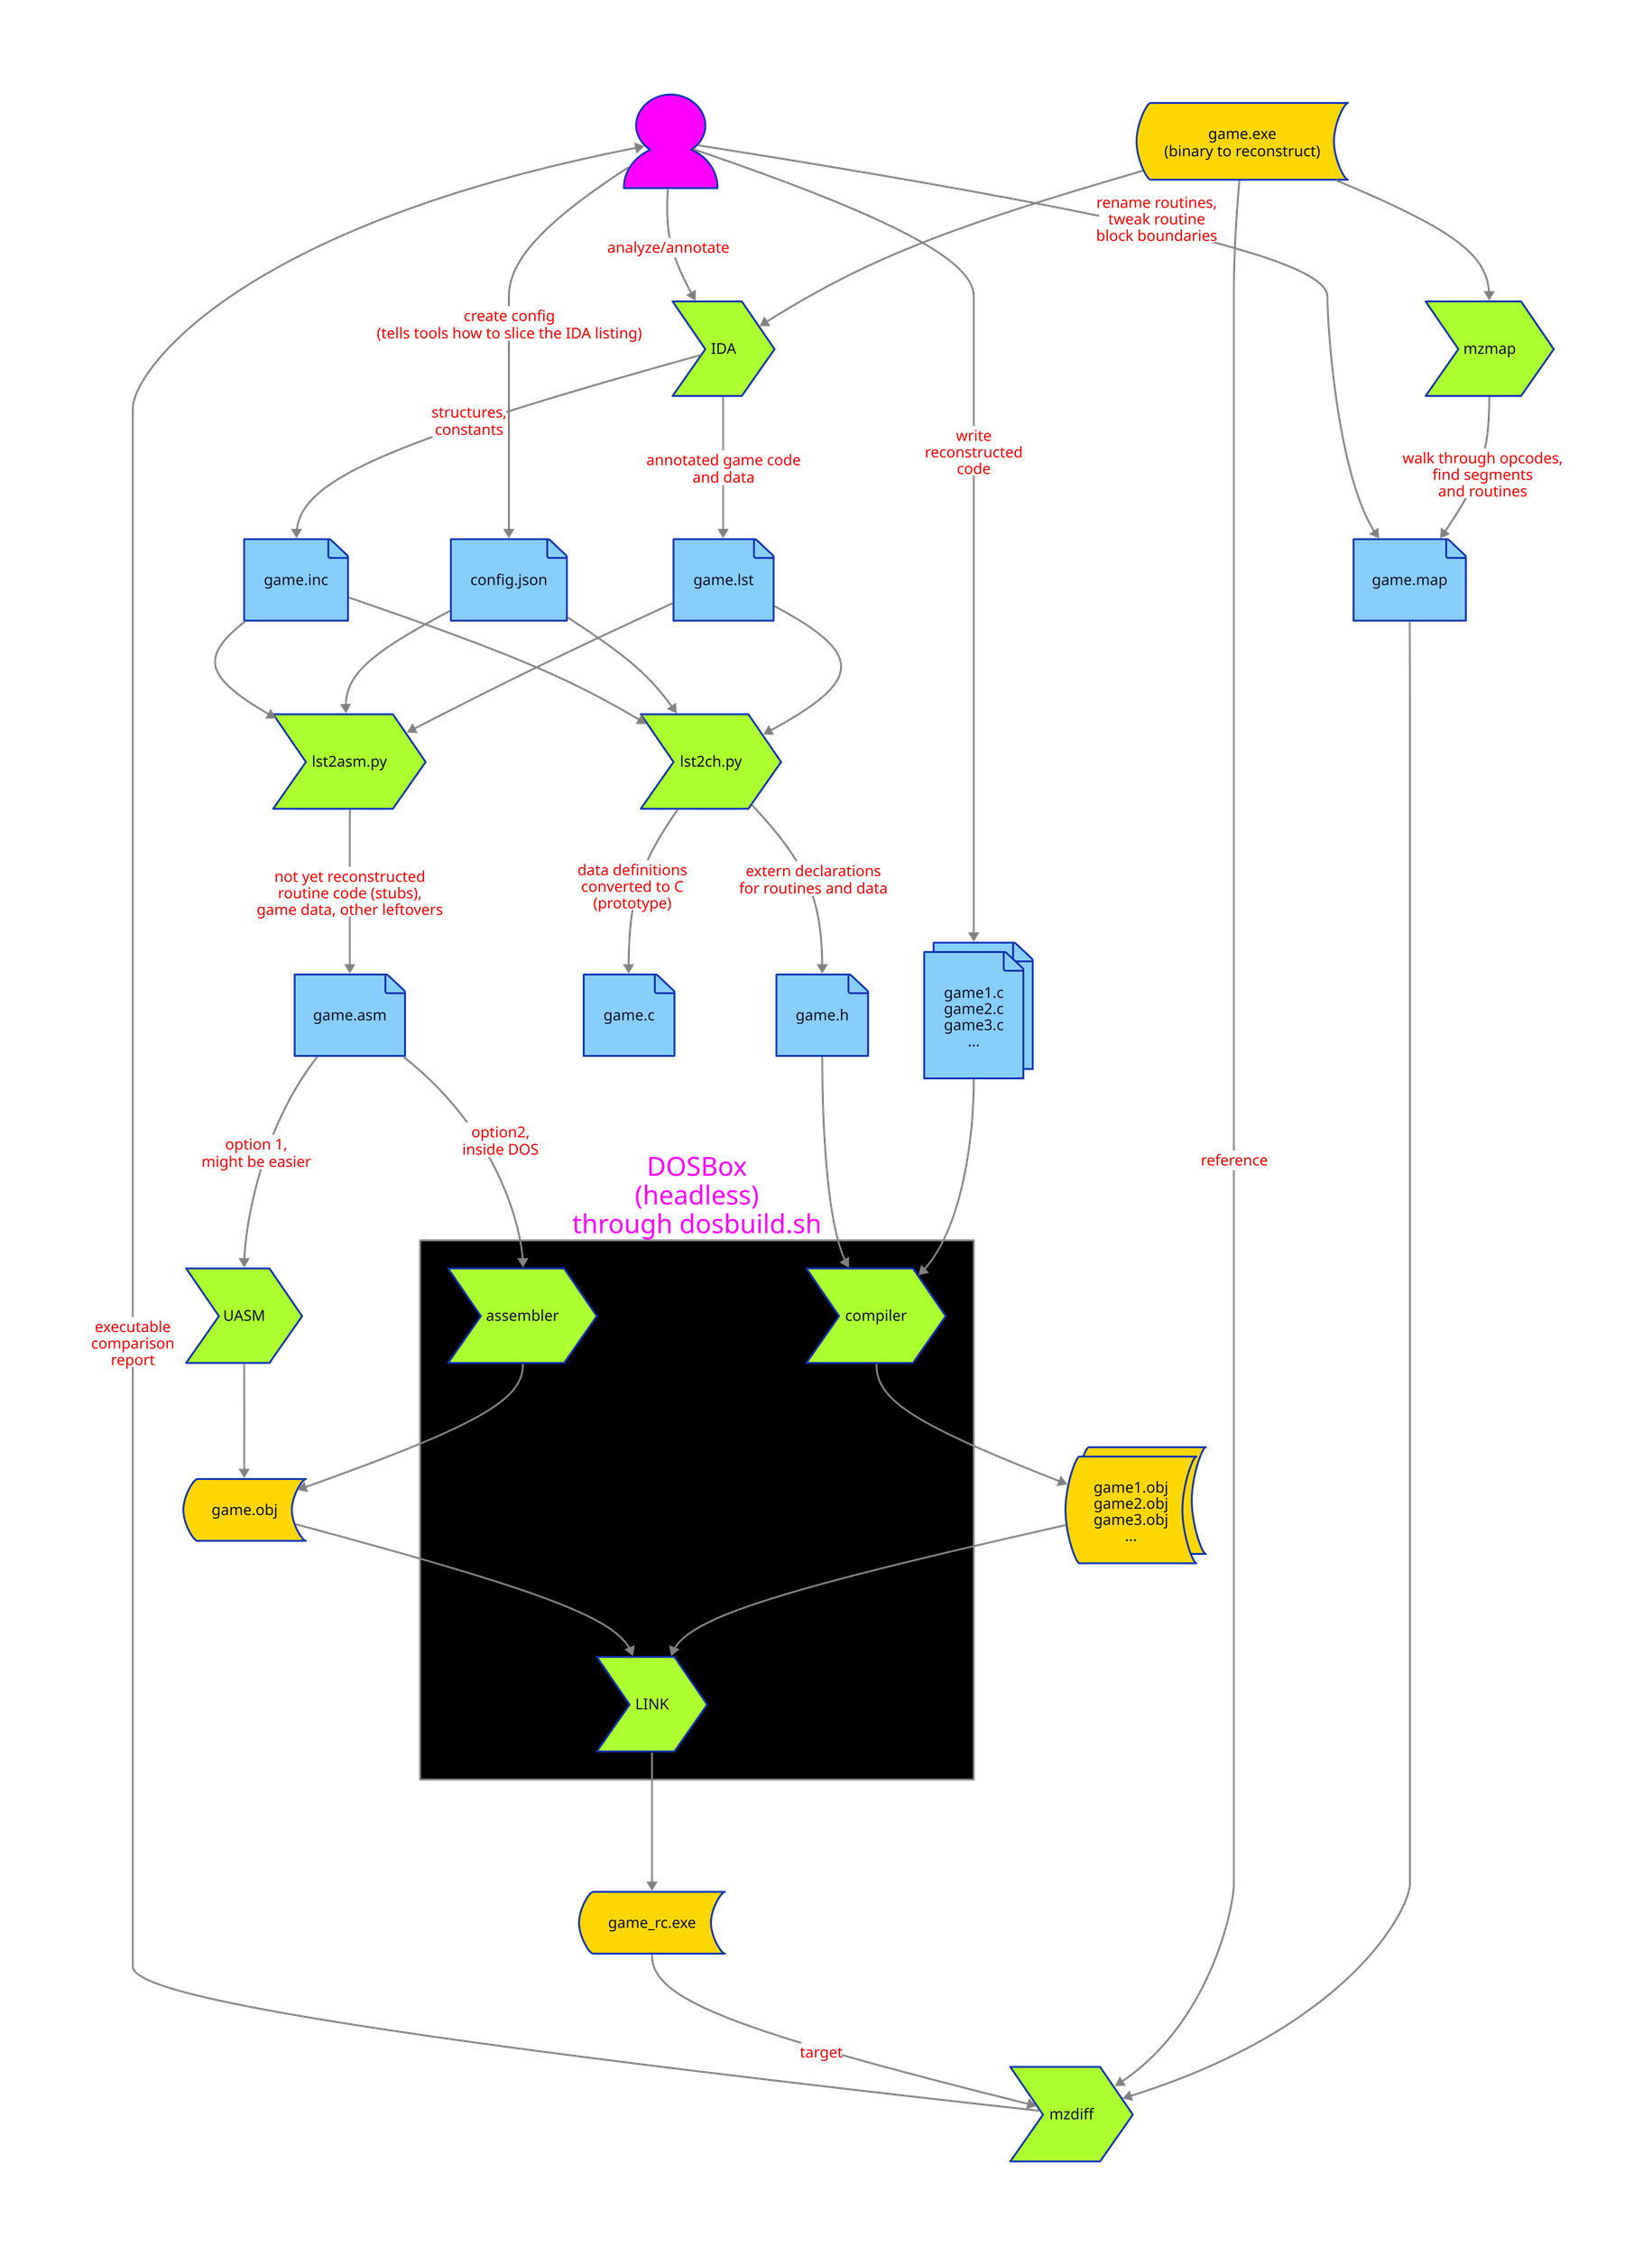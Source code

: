 # vars: {
#     d2-config: {
#         layout-engine: elk
#     }
# }

direction: down

style: { fill: transparent }

classes: {
    tool: {
        shape: step
        style: { fill: greenyellow }
    }
    text: {
        shape: page
        style: { fill: lightskyblue }
    }
    binary: {
        shape: stored_data
        style: { fill: gold }
    }
    cxn: {
        style: { 
            font-color: red 
            bold: true
            stroke: gray
        }
    }
}

ixp: "" { 
    shape: person 
    style: { 
        fill: fuchsia
        font-color: fuchsia
    }
}
game: game.exe\n(binary to reconstruct) { class: binary }
ida: IDA { class: tool }
mzmap: { class: tool }
mzdiff:  { class: tool }
map: game.map { class: text }
conf: config.json { class: text }
lst: game.lst { 
    class: text 
}
inc: game.inc { 
    class: text 
}
lst2ch: lst2ch.py { class: tool }
lst2asm: lst2asm.py  { class: tool }
header: game.h { class: text }
asm: game.asm { class: text }
source: game.c { class: text }
rc: {
    class: text
    style.multiple: true
    label: game1.c\ngame2.c\ngame3.c\n...
}
obj: {
    class: binary
    style.multiple: true
    label: game1.obj\ngame2.obj\ngame3.obj\n...
}
UASM: { class: tool }
asmobj: game.obj { class: binary }
rcexe: game_rc.exe { class: binary }
dosbox: DOSBox\n(headless)\nthrough dosbuild.sh {
    style: { 
        font-color: fuchsia
        fill: black
        stroke: gray
    }
    msc: compiler { class: tool }
    masm: assembler { class: tool }
    lnk: LINK { class: tool }
}

game -> ida { class: cxn }
game -> mzmap { class: cxn }
ida -> lst: annotated game code\nand data { class: cxn }
ida -> inc: structures,\nconstants { class: cxn }
mzmap -> map: walk through opcodes,\nfind segments\nand routines { class: cxn }
lst -> lst2ch { class: cxn }
lst -> lst2asm { class: cxn }
lst2ch -> header: extern declarations\nfor routines and data { class: cxn }
lst2ch -> source: data definitions\nconverted to C\n(prototype) { class: cxn }
lst2asm -> asm: not yet reconstructed\nroutine code (stubs),\ngame data, other leftovers { class: cxn }
conf -> lst2ch { class: cxn }
conf -> lst2asm { class: cxn }
inc -> lst2ch { class: cxn }
inc -> lst2asm { class: cxn }
map -> mzdiff { class: cxn }
game -> mzdiff: reference { class: cxn }
ixp -> map: rename routines,\ntweak routine\nblock boundaries { class: cxn }
ixp -> conf: create config\n(tells tools how to slice the IDA listing) { class: cxn }
ixp -> ida: analyze/annotate { class: cxn }
ixp -> rc: write\nreconstructed\ncode { class: cxn }
rc -> dosbox.msc { class: cxn }
header -> dosbox.msc { class: cxn }
asm -> UASM: option 1,\nmight be easier { class: cxn }
dosbox.msc -> obj { class: cxn }
asm -> dosbox.masm: option2,\ninside DOS { class: cxn }
dosbox.masm -> asmobj { class :cxn }
UASM -> asmobj { class: cxn }
obj -> dosbox.lnk { class: cxn }
asmobj -> dosbox.lnk { class: cxn }
dosbox.lnk -> rcexe { class: cxn }
rcexe -> mzdiff: target { class: cxn }
mzdiff -> ixp: executable\ncomparison\nreport { class: cxn }